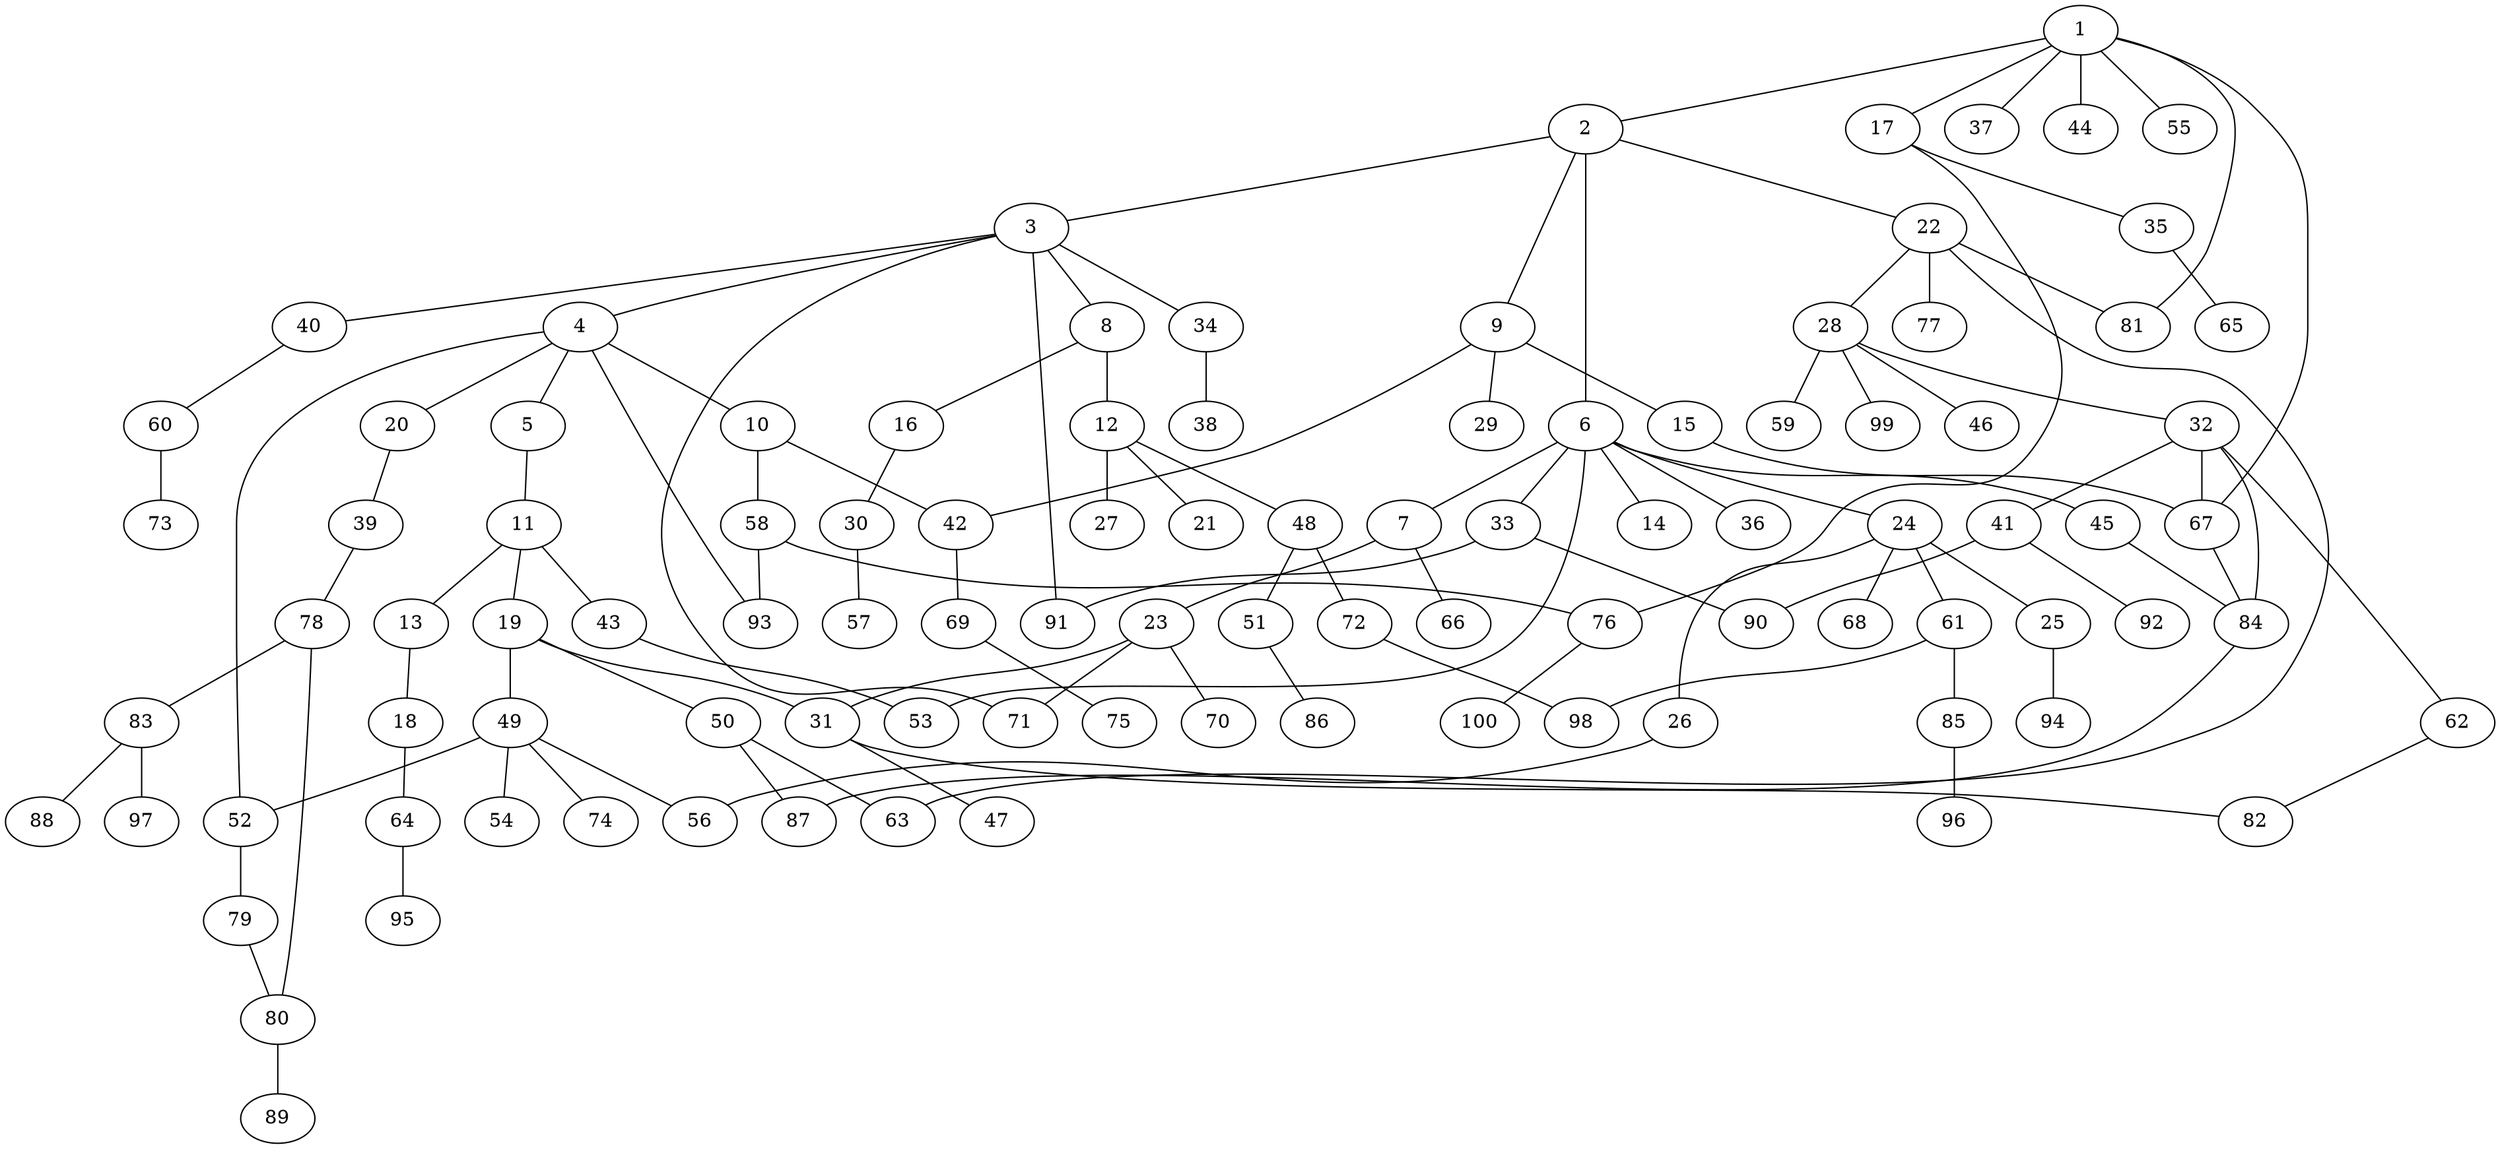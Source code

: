 graph graphname {1--2
1--17
1--37
1--44
1--55
1--67
1--81
2--3
2--6
2--9
2--22
3--4
3--8
3--34
3--40
3--71
3--91
4--5
4--10
4--20
4--52
4--93
5--11
6--7
6--14
6--24
6--33
6--36
6--45
6--53
7--23
7--66
8--12
8--16
9--15
9--29
9--42
10--42
10--58
11--13
11--19
11--43
12--21
12--27
12--48
13--18
15--67
16--30
17--35
17--76
18--64
19--31
19--49
19--50
20--39
22--28
22--63
22--77
22--81
23--31
23--70
23--71
24--25
24--26
24--61
24--68
25--94
26--56
28--32
28--46
28--59
28--99
30--57
31--47
31--82
32--41
32--62
32--67
32--84
33--90
33--91
34--38
35--65
39--78
40--60
41--90
41--92
42--69
43--53
45--84
48--51
48--72
49--52
49--54
49--56
49--74
50--63
50--87
51--86
52--79
58--76
58--93
60--73
61--85
61--98
62--82
64--95
67--84
69--75
72--98
76--100
78--80
78--83
79--80
80--89
83--88
83--97
84--87
85--96
}